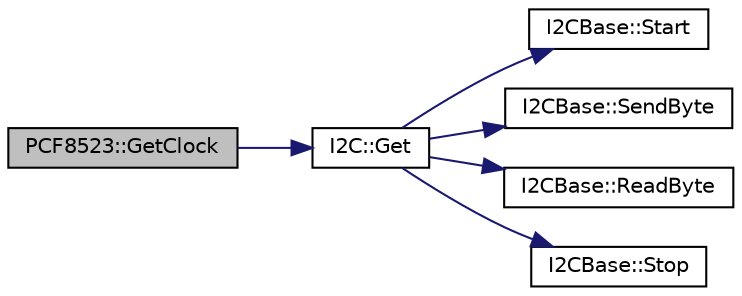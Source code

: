 digraph "PCF8523::GetClock"
{
  edge [fontname="Helvetica",fontsize="10",labelfontname="Helvetica",labelfontsize="10"];
  node [fontname="Helvetica",fontsize="10",shape=record];
  rankdir="LR";
  Node1 [label="PCF8523::GetClock",height=0.2,width=0.4,color="black", fillcolor="grey75", style="filled" fontcolor="black"];
  Node1 -> Node2 [color="midnightblue",fontsize="10",style="solid",fontname="Helvetica"];
  Node2 [label="I2C::Get",height=0.2,width=0.4,color="black", fillcolor="white", style="filled",URL="$classI2C.html#a9b348d058ba1576dee2664e022632106",tooltip="Get a single byte with the following format:"];
  Node2 -> Node3 [color="midnightblue",fontsize="10",style="solid",fontname="Helvetica"];
  Node3 [label="I2CBase::Start",height=0.2,width=0.4,color="black", fillcolor="white", style="filled",URL="$classI2CBase.html#a16dc0177aab341a936f508e5e91406be",tooltip="Output a start condition on the I2C bus."];
  Node2 -> Node4 [color="midnightblue",fontsize="10",style="solid",fontname="Helvetica"];
  Node4 [label="I2CBase::SendByte",height=0.2,width=0.4,color="black", fillcolor="white", style="filled",URL="$classI2CBase.html#a7cdbdb037ac9b84275d5f0d04476b8ce",tooltip="Output a byte on the I2C bus."];
  Node2 -> Node5 [color="midnightblue",fontsize="10",style="solid",fontname="Helvetica"];
  Node5 [label="I2CBase::ReadByte",height=0.2,width=0.4,color="black", fillcolor="white", style="filled",URL="$classI2CBase.html#a7e6ce0d28db009c9d5ccda75ac669680",tooltip="Get a byte from the I2C bus."];
  Node2 -> Node6 [color="midnightblue",fontsize="10",style="solid",fontname="Helvetica"];
  Node6 [label="I2CBase::Stop",height=0.2,width=0.4,color="black", fillcolor="white", style="filled",URL="$classI2CBase.html#a0e0b9bc5b9a5a34fa78187e71f3731d1",tooltip="Output a stop condition on the I2C bus."];
}
